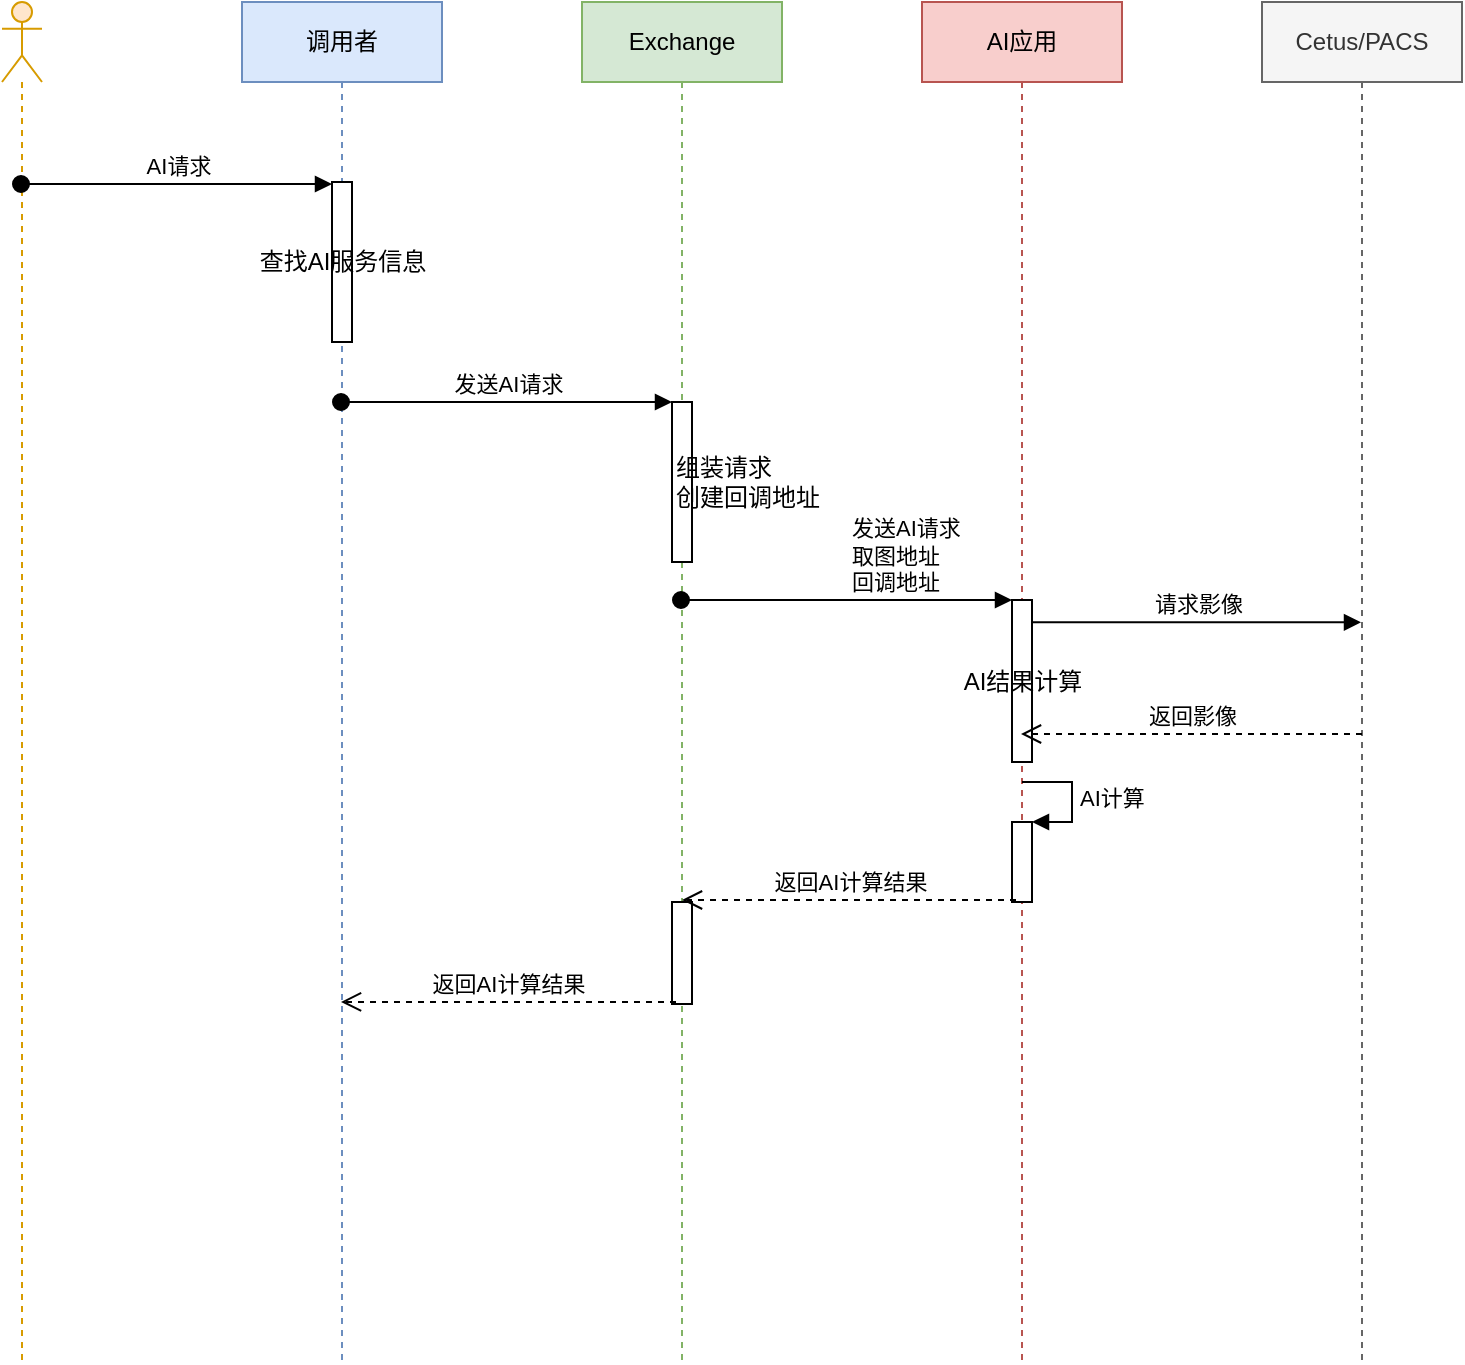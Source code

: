 <mxfile version="19.0.3" type="device"><diagram id="85feZOCHouEVtMuHv6HM" name="Page-1"><mxGraphModel dx="942" dy="685" grid="1" gridSize="10" guides="1" tooltips="1" connect="1" arrows="1" fold="1" page="1" pageScale="1" pageWidth="1169" pageHeight="827" math="0" shadow="0"><root><mxCell id="0"/><mxCell id="1" parent="0"/><mxCell id="cB2aLTrcIWkt2bsoQ8LF-1" value="" style="group" parent="1" vertex="1" connectable="0"><mxGeometry x="120" y="60" width="730" height="680" as="geometry"/></mxCell><mxCell id="zvdR3YXXTMwEeimgBLdI-2" value="调用者" style="shape=umlLifeline;perimeter=lifelinePerimeter;whiteSpace=wrap;html=1;container=1;collapsible=0;recursiveResize=0;outlineConnect=0;fillColor=#dae8fc;strokeColor=#6c8ebf;" parent="cB2aLTrcIWkt2bsoQ8LF-1" vertex="1"><mxGeometry x="120" width="100" height="680" as="geometry"/></mxCell><mxCell id="zvdR3YXXTMwEeimgBLdI-13" value="查找AI服务信息" style="html=1;points=[];perimeter=orthogonalPerimeter;" parent="zvdR3YXXTMwEeimgBLdI-2" vertex="1"><mxGeometry x="45" y="90" width="10" height="80" as="geometry"/></mxCell><mxCell id="zvdR3YXXTMwEeimgBLdI-3" value="Exchange" style="shape=umlLifeline;perimeter=lifelinePerimeter;whiteSpace=wrap;html=1;container=1;collapsible=0;recursiveResize=0;outlineConnect=0;fillColor=#d5e8d4;strokeColor=#82b366;" parent="cB2aLTrcIWkt2bsoQ8LF-1" vertex="1"><mxGeometry x="290" width="100" height="680" as="geometry"/></mxCell><mxCell id="zvdR3YXXTMwEeimgBLdI-11" value="组装请求&lt;br&gt;创建回调地址" style="html=1;points=[];perimeter=orthogonalPerimeter;align=left;" parent="zvdR3YXXTMwEeimgBLdI-3" vertex="1"><mxGeometry x="45" y="200" width="10" height="80" as="geometry"/></mxCell><mxCell id="zvdR3YXXTMwEeimgBLdI-18" value="" style="html=1;points=[];perimeter=orthogonalPerimeter;" parent="zvdR3YXXTMwEeimgBLdI-3" vertex="1"><mxGeometry x="45" y="450" width="10" height="51" as="geometry"/></mxCell><mxCell id="zvdR3YXXTMwEeimgBLdI-4" value="" style="shape=umlLifeline;participant=umlActor;perimeter=lifelinePerimeter;whiteSpace=wrap;html=1;container=1;collapsible=0;recursiveResize=0;verticalAlign=top;spacingTop=36;outlineConnect=0;fillColor=#ffe6cc;strokeColor=#d79b00;" parent="cB2aLTrcIWkt2bsoQ8LF-1" vertex="1"><mxGeometry width="20" height="680" as="geometry"/></mxCell><mxCell id="zvdR3YXXTMwEeimgBLdI-5" value="AI应用" style="shape=umlLifeline;perimeter=lifelinePerimeter;whiteSpace=wrap;html=1;container=1;collapsible=0;recursiveResize=0;outlineConnect=0;fillColor=#f8cecc;strokeColor=#b85450;" parent="cB2aLTrcIWkt2bsoQ8LF-1" vertex="1"><mxGeometry x="460" width="100" height="680" as="geometry"/></mxCell><mxCell id="zvdR3YXXTMwEeimgBLdI-15" value="AI结果计算" style="html=1;points=[];perimeter=orthogonalPerimeter;" parent="zvdR3YXXTMwEeimgBLdI-5" vertex="1"><mxGeometry x="45" y="299" width="10" height="81" as="geometry"/></mxCell><mxCell id="zvdR3YXXTMwEeimgBLdI-23" value="" style="html=1;points=[];perimeter=orthogonalPerimeter;" parent="zvdR3YXXTMwEeimgBLdI-5" vertex="1"><mxGeometry x="45" y="410" width="10" height="40" as="geometry"/></mxCell><mxCell id="zvdR3YXXTMwEeimgBLdI-24" value="AI计算" style="edgeStyle=orthogonalEdgeStyle;html=1;align=left;spacingLeft=2;endArrow=block;rounded=0;entryX=1;entryY=0;" parent="zvdR3YXXTMwEeimgBLdI-5" target="zvdR3YXXTMwEeimgBLdI-23" edge="1"><mxGeometry relative="1" as="geometry"><mxPoint x="50" y="390" as="sourcePoint"/><Array as="points"><mxPoint x="75" y="390"/></Array></mxGeometry></mxCell><mxCell id="zvdR3YXXTMwEeimgBLdI-6" value="Cetus/PACS" style="shape=umlLifeline;perimeter=lifelinePerimeter;whiteSpace=wrap;html=1;container=1;collapsible=0;recursiveResize=0;outlineConnect=0;fillColor=#f5f5f5;strokeColor=#666666;fontColor=#333333;" parent="cB2aLTrcIWkt2bsoQ8LF-1" vertex="1"><mxGeometry x="630" width="100" height="680" as="geometry"/></mxCell><mxCell id="zvdR3YXXTMwEeimgBLdI-12" value="发送AI请求" style="html=1;verticalAlign=bottom;startArrow=oval;endArrow=block;startSize=8;" parent="cB2aLTrcIWkt2bsoQ8LF-1" edge="1"><mxGeometry relative="1" as="geometry"><mxPoint x="169.5" y="200" as="sourcePoint"/><mxPoint x="335" y="200" as="targetPoint"/></mxGeometry></mxCell><mxCell id="zvdR3YXXTMwEeimgBLdI-14" value="AI请求" style="html=1;verticalAlign=bottom;startArrow=oval;endArrow=block;startSize=8;" parent="cB2aLTrcIWkt2bsoQ8LF-1" edge="1"><mxGeometry relative="1" as="geometry"><mxPoint x="9.5" y="91" as="sourcePoint"/><mxPoint x="165" y="91" as="targetPoint"/></mxGeometry></mxCell><mxCell id="zvdR3YXXTMwEeimgBLdI-16" value="发送AI请求&lt;br&gt;取图地址&lt;br&gt;回调地址" style="html=1;verticalAlign=bottom;startArrow=oval;endArrow=block;startSize=8;align=left;" parent="cB2aLTrcIWkt2bsoQ8LF-1" edge="1"><mxGeometry relative="1" as="geometry"><mxPoint x="339.5" y="299" as="sourcePoint"/><mxPoint x="505" y="299" as="targetPoint"/></mxGeometry></mxCell><mxCell id="zvdR3YXXTMwEeimgBLdI-17" value="返回AI计算结果" style="html=1;verticalAlign=bottom;endArrow=open;dashed=1;endSize=8;exitX=0.2;exitY=0.975;exitDx=0;exitDy=0;exitPerimeter=0;" parent="cB2aLTrcIWkt2bsoQ8LF-1" source="zvdR3YXXTMwEeimgBLdI-23" target="zvdR3YXXTMwEeimgBLdI-3" edge="1"><mxGeometry relative="1" as="geometry"><mxPoint x="500" y="377" as="sourcePoint"/><mxPoint x="339.5" y="377" as="targetPoint"/></mxGeometry></mxCell><mxCell id="zvdR3YXXTMwEeimgBLdI-19" value="返回AI计算结果" style="html=1;verticalAlign=bottom;endArrow=open;dashed=1;endSize=8;exitX=0.2;exitY=0.98;exitDx=0;exitDy=0;exitPerimeter=0;" parent="cB2aLTrcIWkt2bsoQ8LF-1" source="zvdR3YXXTMwEeimgBLdI-18" edge="1"><mxGeometry relative="1" as="geometry"><mxPoint x="330" y="501" as="sourcePoint"/><mxPoint x="169.5" y="499.98" as="targetPoint"/></mxGeometry></mxCell><mxCell id="zvdR3YXXTMwEeimgBLdI-21" value="请求影像" style="html=1;verticalAlign=bottom;endArrow=block;exitX=1;exitY=0.138;exitDx=0;exitDy=0;exitPerimeter=0;" parent="cB2aLTrcIWkt2bsoQ8LF-1" source="zvdR3YXXTMwEeimgBLdI-15" target="zvdR3YXXTMwEeimgBLdI-6" edge="1"><mxGeometry width="80" relative="1" as="geometry"><mxPoint x="510" y="310" as="sourcePoint"/><mxPoint x="590" y="310" as="targetPoint"/></mxGeometry></mxCell><mxCell id="zvdR3YXXTMwEeimgBLdI-22" value="返回影像" style="html=1;verticalAlign=bottom;endArrow=open;dashed=1;endSize=8;" parent="cB2aLTrcIWkt2bsoQ8LF-1" edge="1"><mxGeometry relative="1" as="geometry"><mxPoint x="680" y="366" as="sourcePoint"/><mxPoint x="509.5" y="366" as="targetPoint"/></mxGeometry></mxCell></root></mxGraphModel></diagram></mxfile>